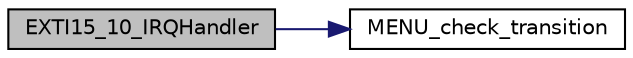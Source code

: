 digraph "EXTI15_10_IRQHandler"
{
 // LATEX_PDF_SIZE
  edge [fontname="Helvetica",fontsize="10",labelfontname="Helvetica",labelfontsize="10"];
  node [fontname="Helvetica",fontsize="10",shape=record];
  rankdir="LR";
  Node1 [label="EXTI15_10_IRQHandler",height=0.2,width=0.4,color="black", fillcolor="grey75", style="filled", fontcolor="black",tooltip="Interrupt handler for the touchscreen."];
  Node1 -> Node2 [color="midnightblue",fontsize="10",style="solid",fontname="Helvetica"];
  Node2 [label="MENU_check_transition",height=0.2,width=0.4,color="black", fillcolor="white", style="filled",URL="$menu_8c.html#a88e016ed6bb3eb9cfe66a3009bc6fbcf",tooltip="Check for selection/transition."];
}
